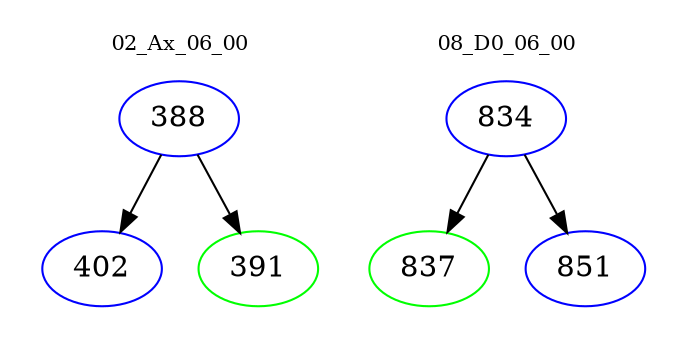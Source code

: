 digraph{
subgraph cluster_0 {
color = white
label = "02_Ax_06_00";
fontsize=10;
T0_388 [label="388", color="blue"]
T0_388 -> T0_402 [color="black"]
T0_402 [label="402", color="blue"]
T0_388 -> T0_391 [color="black"]
T0_391 [label="391", color="green"]
}
subgraph cluster_1 {
color = white
label = "08_D0_06_00";
fontsize=10;
T1_834 [label="834", color="blue"]
T1_834 -> T1_837 [color="black"]
T1_837 [label="837", color="green"]
T1_834 -> T1_851 [color="black"]
T1_851 [label="851", color="blue"]
}
}
